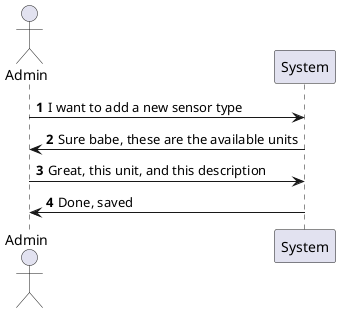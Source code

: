 @startuml
'As an Administrator, I want to have a list of existing rooms, so that I can choose
'one to edit it.'

!pragma layout smetana
autonumber

actor Admin
participant System

Admin -> System: I want to add a new sensor type
System -> Admin: Sure babe, these are the available units
Admin -> System: Great, this unit, and this description

System -> Admin: Done, saved

@enduml